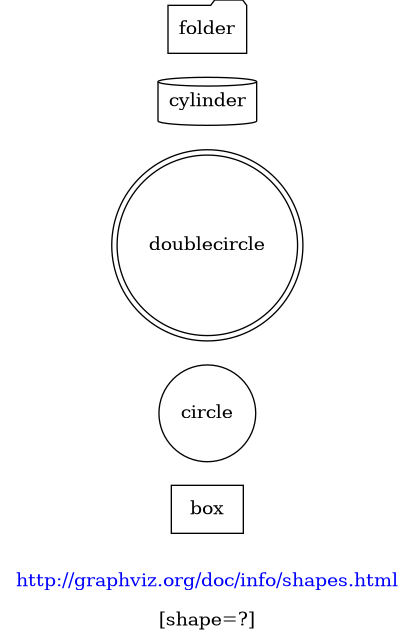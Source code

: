 @startuml
digraph G {

 rankdir=LR

 title[shape=none fontcolor=blue
 label="http://graphviz.org/doc/info/shapes.html"
 URL="http://graphviz.org/doc/info/shapes.html"
 ]

 label = "[shape=?]"
 box          [shape=box]
 circle       [shape=circle]
 doublecircle [shape=doublecircle]
 cylinder     [shape=cylinder]
 folder       [shape=folder]

}

@enduml
